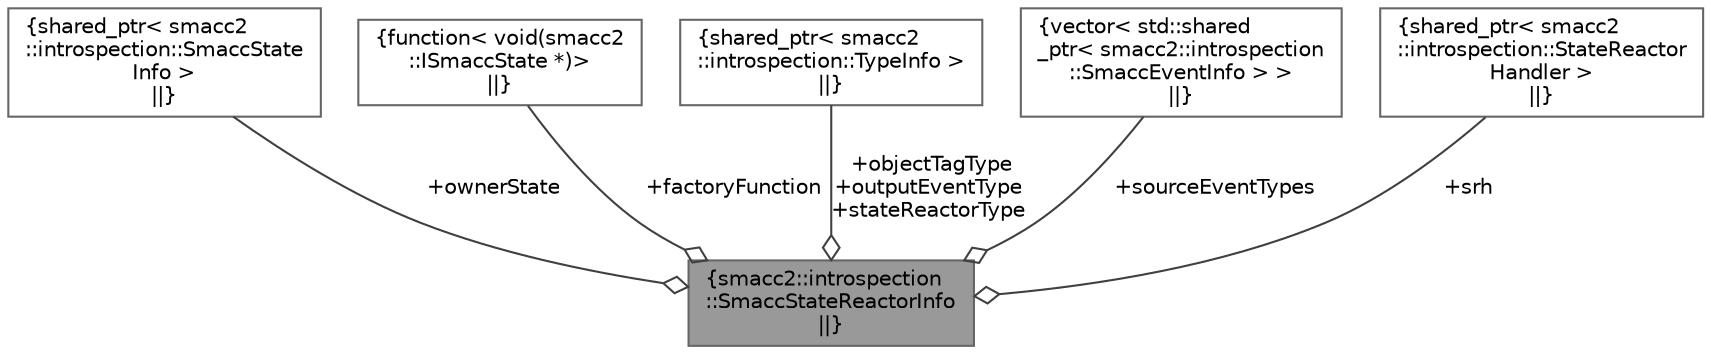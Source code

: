 digraph "smacc2::introspection::SmaccStateReactorInfo"
{
 // LATEX_PDF_SIZE
  bgcolor="transparent";
  edge [fontname=Helvetica,fontsize=10,labelfontname=Helvetica,labelfontsize=10];
  node [fontname=Helvetica,fontsize=10,shape=box,height=0.2,width=0.4];
  Node1 [label="{smacc2::introspection\l::SmaccStateReactorInfo\n||}",height=0.2,width=0.4,color="gray40", fillcolor="grey60", style="filled", fontcolor="black",tooltip=" "];
  Node2 -> Node1 [color="grey25",style="solid",label=" +ownerState" ,arrowhead="odiamond"];
  Node2 [label="{shared_ptr\< smacc2\l::introspection::SmaccState\lInfo \>\n||}",height=0.2,width=0.4,color="gray40", fillcolor="white", style="filled",tooltip=" "];
  Node3 -> Node1 [color="grey25",style="solid",label=" +factoryFunction" ,arrowhead="odiamond"];
  Node3 [label="{function\< void(smacc2\l::ISmaccState *)\>\n||}",height=0.2,width=0.4,color="gray40", fillcolor="white", style="filled",tooltip=" "];
  Node4 -> Node1 [color="grey25",style="solid",label=" +objectTagType\n+outputEventType\n+stateReactorType" ,arrowhead="odiamond"];
  Node4 [label="{shared_ptr\< smacc2\l::introspection::TypeInfo \>\n||}",height=0.2,width=0.4,color="gray40", fillcolor="white", style="filled",tooltip=" "];
  Node5 -> Node1 [color="grey25",style="solid",label=" +sourceEventTypes" ,arrowhead="odiamond"];
  Node5 [label="{vector\< std::shared\l_ptr\< smacc2::introspection\l::SmaccEventInfo \> \>\n||}",height=0.2,width=0.4,color="gray40", fillcolor="white", style="filled",tooltip=" "];
  Node6 -> Node1 [color="grey25",style="solid",label=" +srh" ,arrowhead="odiamond"];
  Node6 [label="{shared_ptr\< smacc2\l::introspection::StateReactor\lHandler \>\n||}",height=0.2,width=0.4,color="gray40", fillcolor="white", style="filled",tooltip=" "];
}
